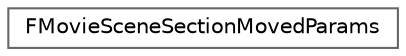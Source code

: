 digraph "Graphical Class Hierarchy"
{
 // INTERACTIVE_SVG=YES
 // LATEX_PDF_SIZE
  bgcolor="transparent";
  edge [fontname=Helvetica,fontsize=10,labelfontname=Helvetica,labelfontsize=10];
  node [fontname=Helvetica,fontsize=10,shape=box,height=0.2,width=0.4];
  rankdir="LR";
  Node0 [id="Node000000",label="FMovieSceneSectionMovedParams",height=0.2,width=0.4,color="grey40", fillcolor="white", style="filled",URL="$d1/db4/structFMovieSceneSectionMovedParams.html",tooltip="Parameters for sections moving in the editor."];
}
